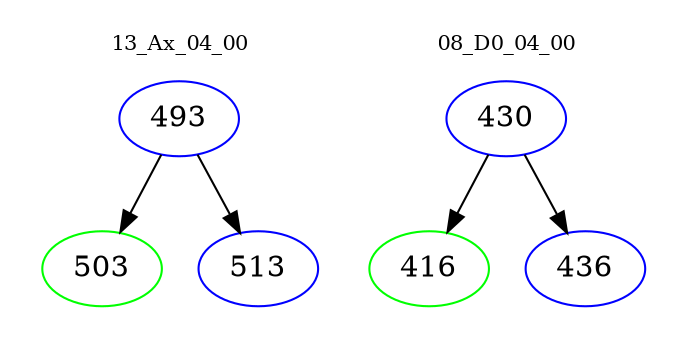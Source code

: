 digraph{
subgraph cluster_0 {
color = white
label = "13_Ax_04_00";
fontsize=10;
T0_493 [label="493", color="blue"]
T0_493 -> T0_503 [color="black"]
T0_503 [label="503", color="green"]
T0_493 -> T0_513 [color="black"]
T0_513 [label="513", color="blue"]
}
subgraph cluster_1 {
color = white
label = "08_D0_04_00";
fontsize=10;
T1_430 [label="430", color="blue"]
T1_430 -> T1_416 [color="black"]
T1_416 [label="416", color="green"]
T1_430 -> T1_436 [color="black"]
T1_436 [label="436", color="blue"]
}
}
